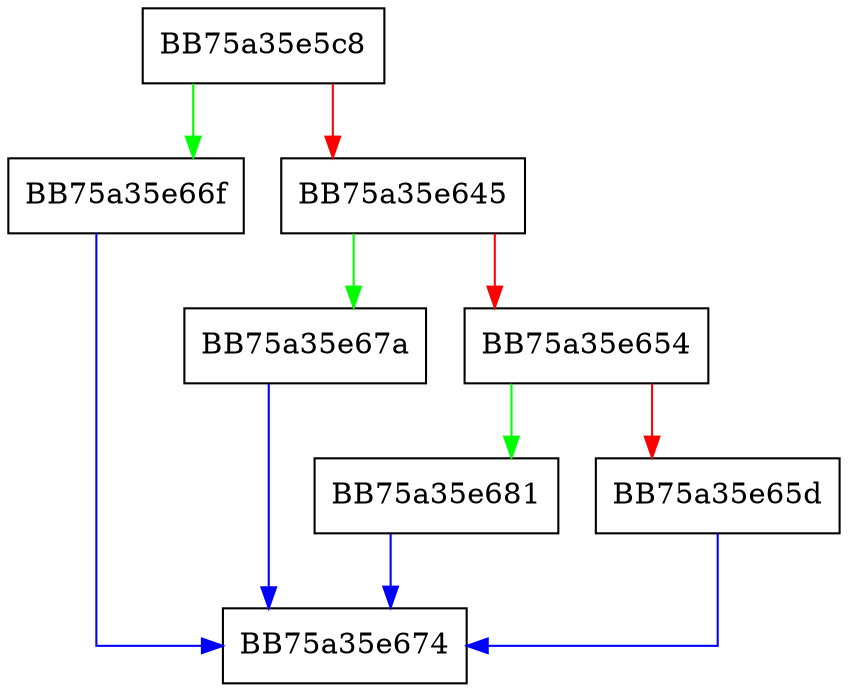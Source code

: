 digraph EngineProcessResource {
  node [shape="box"];
  graph [splines=ortho];
  BB75a35e5c8 -> BB75a35e66f [color="green"];
  BB75a35e5c8 -> BB75a35e645 [color="red"];
  BB75a35e645 -> BB75a35e67a [color="green"];
  BB75a35e645 -> BB75a35e654 [color="red"];
  BB75a35e654 -> BB75a35e681 [color="green"];
  BB75a35e654 -> BB75a35e65d [color="red"];
  BB75a35e65d -> BB75a35e674 [color="blue"];
  BB75a35e66f -> BB75a35e674 [color="blue"];
  BB75a35e67a -> BB75a35e674 [color="blue"];
  BB75a35e681 -> BB75a35e674 [color="blue"];
}